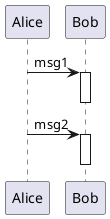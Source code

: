 {
  "sha1": "rn47q4u404cywm21cydu968l414jwx0",
  "insertion": {
    "when": "2024-06-04T17:28:44.019Z",
    "url": "http://forum.plantuml.net/7024/simplier-way-to-deactivate-lifeline-without-return-message",
    "user": "plantuml@gmail.com"
  }
}
@startuml
autoactivate on

Alice -> Bob : msg1
deactivate
Alice -> Bob : msg2
deactivate
@enduml
